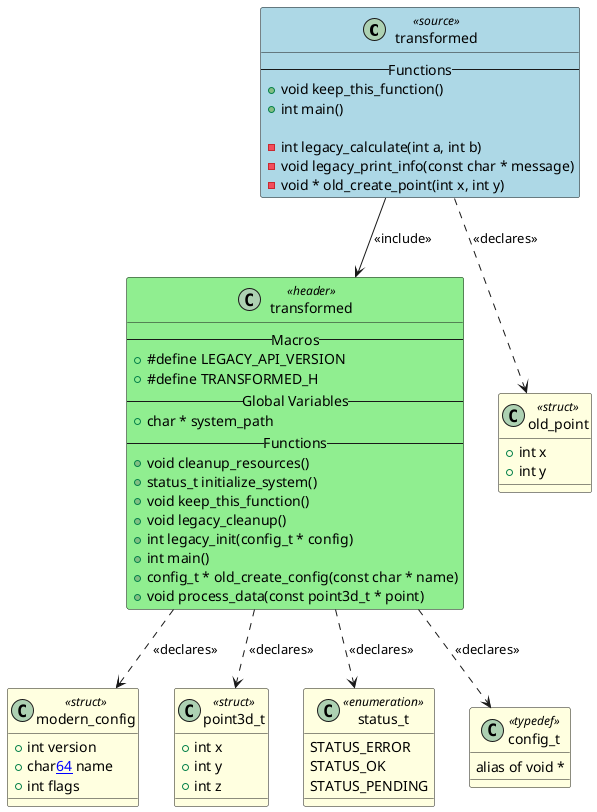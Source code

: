 @startuml transformed

class "transformed" as TRANSFORMED <<source>> #LightBlue
{
    -- Functions --
    + void keep_this_function()
    + int main()

    - int legacy_calculate(int a, int b)
    - void legacy_print_info(const char * message)
    - void * old_create_point(int x, int y)
}

class "transformed" as HEADER_TRANSFORMED <<header>> #LightGreen
{
    -- Macros --
    + #define LEGACY_API_VERSION
    + #define TRANSFORMED_H
    -- Global Variables --
    + char * system_path
    -- Functions --
    + void cleanup_resources()
    + status_t initialize_system()
    + void keep_this_function()
    + void legacy_cleanup()
    + int legacy_init(config_t * config)
    + int main()
    + config_t * old_create_config(const char * name)
    + void process_data(const point3d_t * point)
}

class "old_point" as TYPEDEF_OLD_POINT <<struct>> #LightYellow
{
    + int x
    + int y
}

class "modern_config" as TYPEDEF_MODERN_CONFIG <<struct>> #LightYellow
{
    + int version
    + char[[64]] name
    + int flags
}

class "point3d_t" as TYPEDEF_POINT3D_T <<struct>> #LightYellow
{
    + int x
    + int y
    + int z
}

class "status_t" as TYPEDEF_STATUS_T <<enumeration>> #LightYellow
{
    STATUS_ERROR
    STATUS_OK
    STATUS_PENDING
}

class "config_t" as TYPEDEF_CONFIG_T <<typedef>> #LightYellow
{
    alias of void *
}


' Include relationships
TRANSFORMED --> HEADER_TRANSFORMED : <<include>>

' Declaration relationships
TRANSFORMED ..> TYPEDEF_OLD_POINT : <<declares>>
HEADER_TRANSFORMED ..> TYPEDEF_MODERN_CONFIG : <<declares>>
HEADER_TRANSFORMED ..> TYPEDEF_POINT3D_T : <<declares>>
HEADER_TRANSFORMED ..> TYPEDEF_STATUS_T : <<declares>>
HEADER_TRANSFORMED ..> TYPEDEF_CONFIG_T : <<declares>>

' Uses relationships

@enduml